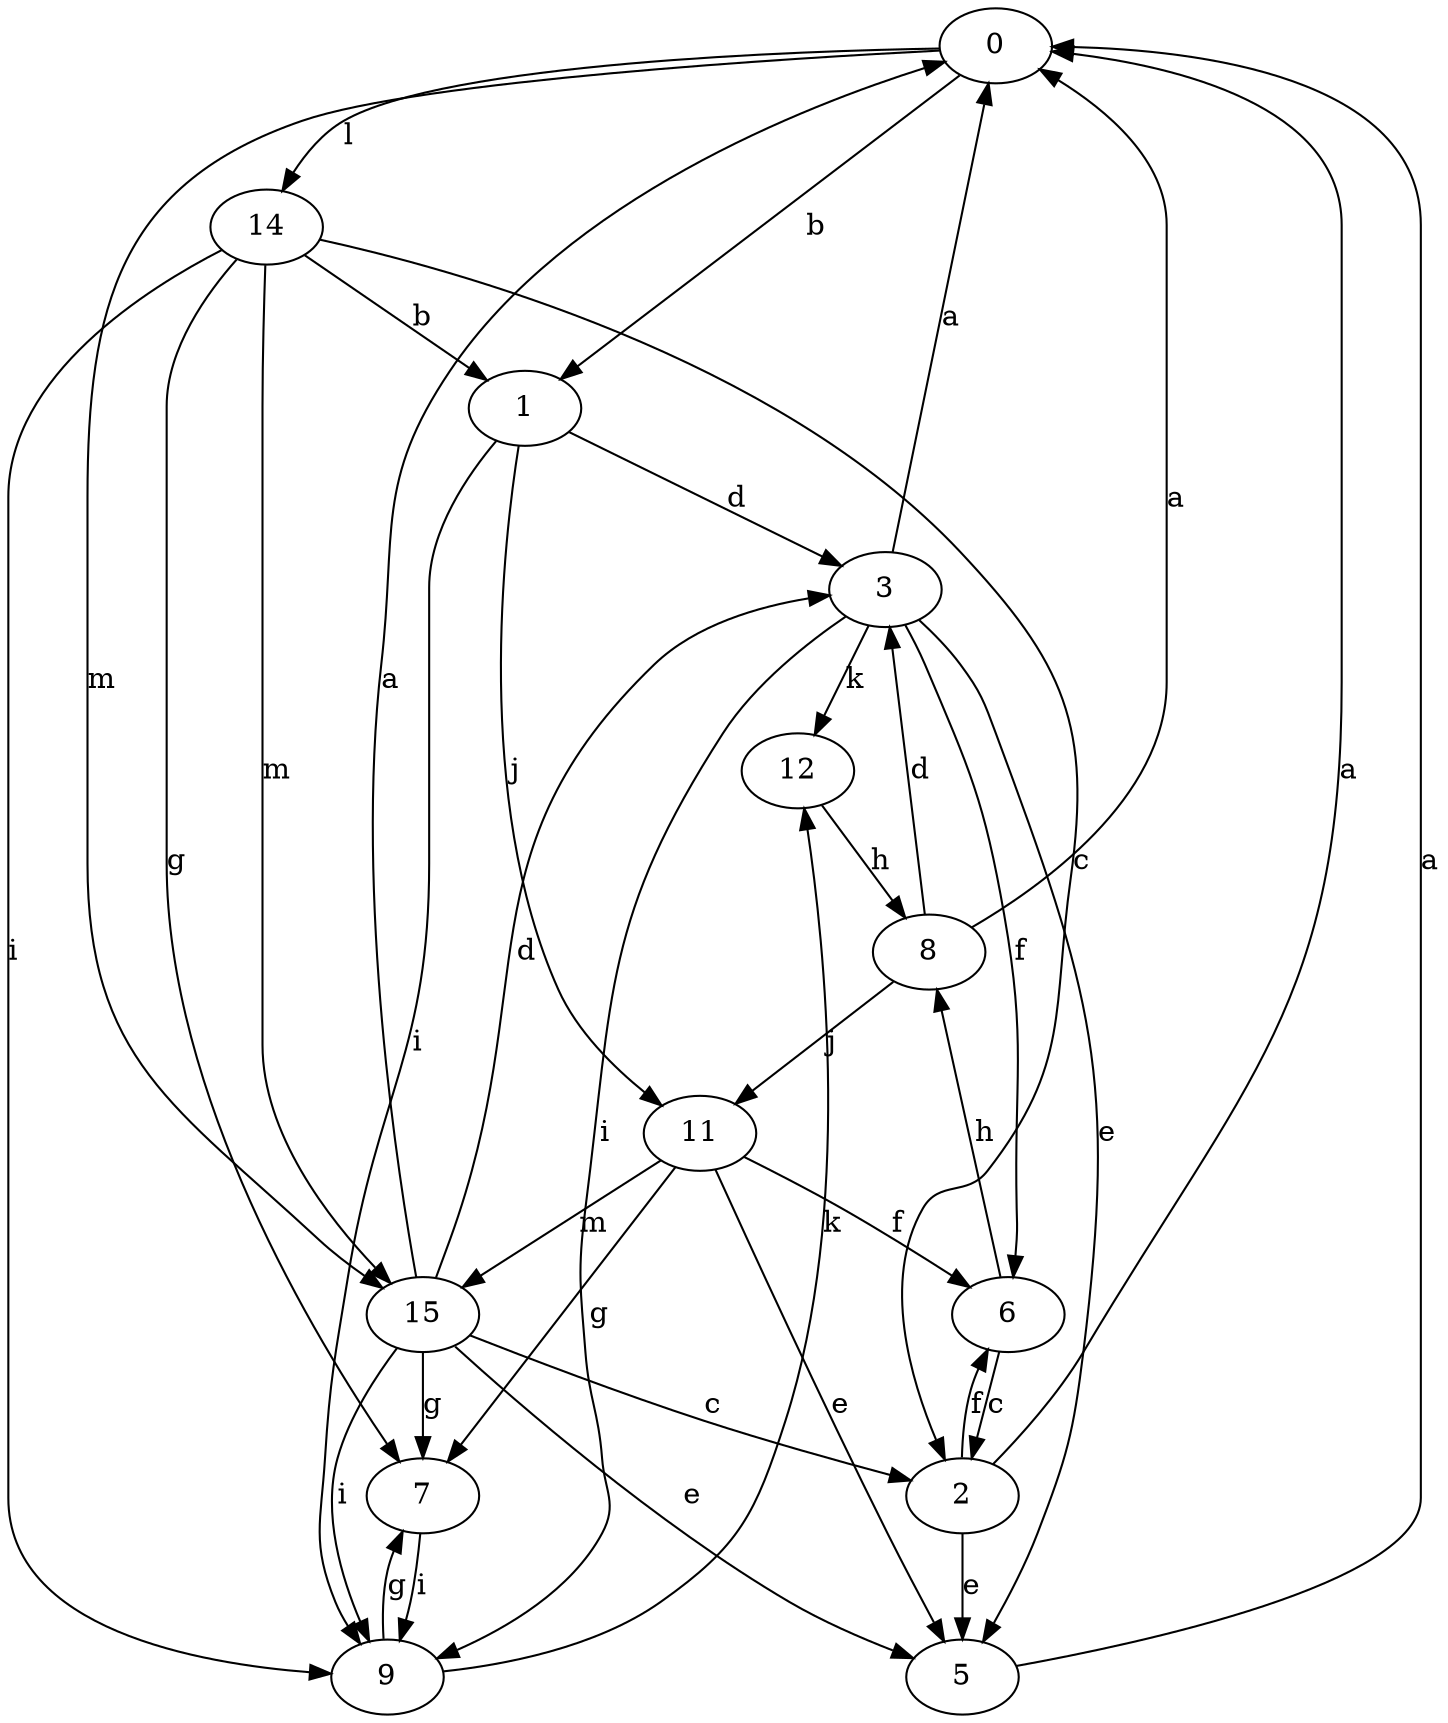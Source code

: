 strict digraph  {
0;
1;
2;
3;
5;
6;
7;
8;
9;
11;
12;
14;
15;
0 -> 1  [label=b];
0 -> 14  [label=l];
0 -> 15  [label=m];
1 -> 3  [label=d];
1 -> 9  [label=i];
1 -> 11  [label=j];
2 -> 0  [label=a];
2 -> 5  [label=e];
2 -> 6  [label=f];
3 -> 0  [label=a];
3 -> 5  [label=e];
3 -> 6  [label=f];
3 -> 9  [label=i];
3 -> 12  [label=k];
5 -> 0  [label=a];
6 -> 2  [label=c];
6 -> 8  [label=h];
7 -> 9  [label=i];
8 -> 0  [label=a];
8 -> 3  [label=d];
8 -> 11  [label=j];
9 -> 7  [label=g];
9 -> 12  [label=k];
11 -> 5  [label=e];
11 -> 6  [label=f];
11 -> 7  [label=g];
11 -> 15  [label=m];
12 -> 8  [label=h];
14 -> 1  [label=b];
14 -> 2  [label=c];
14 -> 7  [label=g];
14 -> 9  [label=i];
14 -> 15  [label=m];
15 -> 0  [label=a];
15 -> 2  [label=c];
15 -> 3  [label=d];
15 -> 5  [label=e];
15 -> 7  [label=g];
15 -> 9  [label=i];
}
